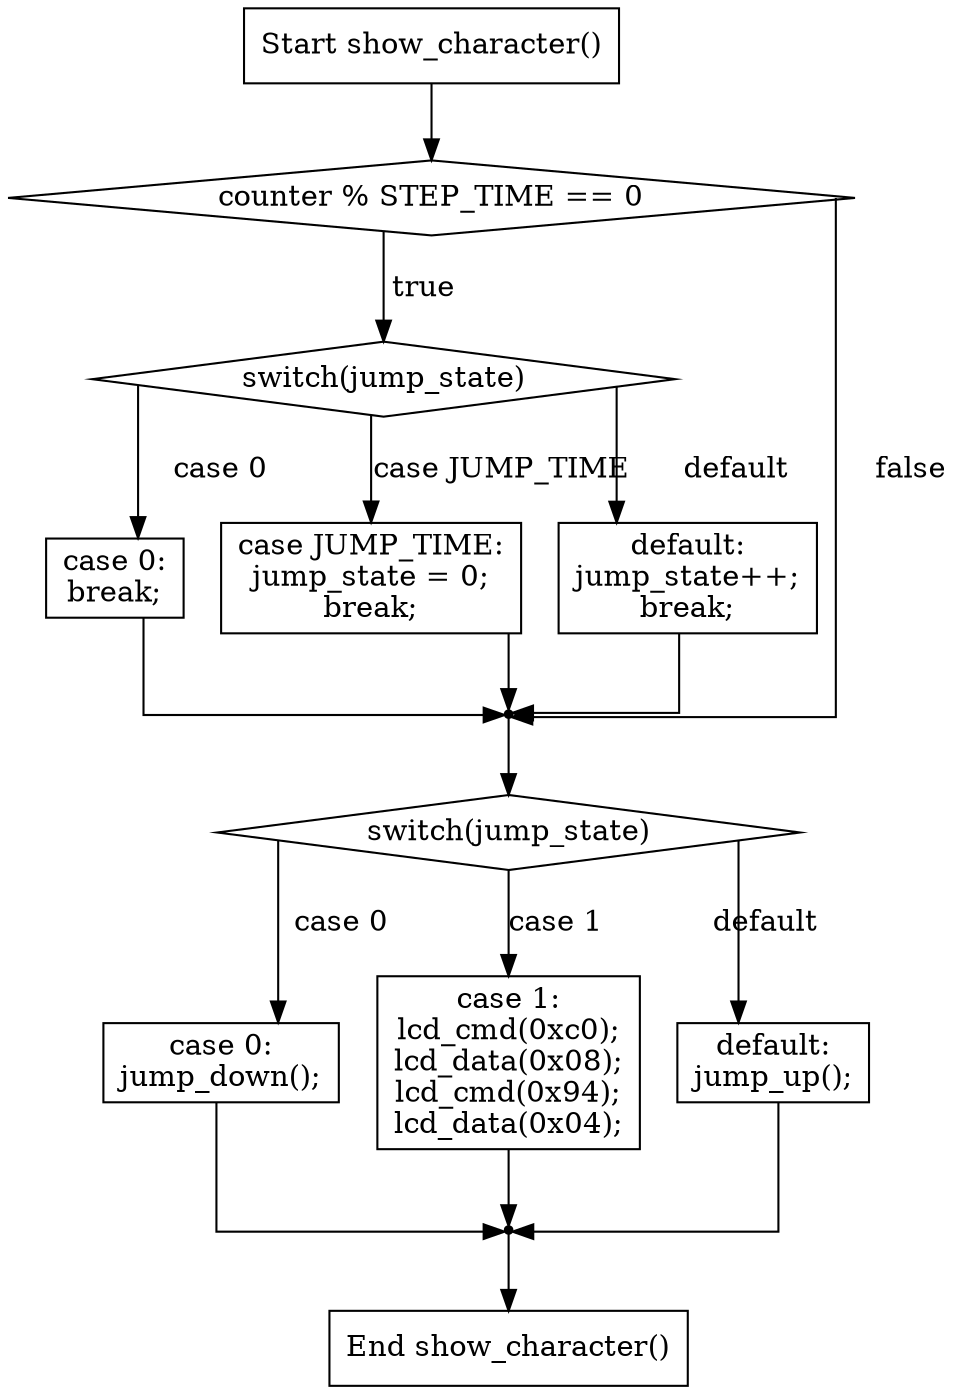 digraph show_character {
    splines=ortho
    start [shape=rect, label="Start show_character()"];
    if_counter [shape=diamond, label="counter % STEP_TIME == 0"];
    switch_jump_state_1 [shape=diamond, label="switch(jump_state)"];
    case0_1 [shape=rect, label="case 0:\nbreak;"];
    caseJUMP_TIME_1 [shape=rect, label="case JUMP_TIME:\njump_state = 0;\nbreak;"];
    default_case_1 [shape=rect, label="default:\njump_state++;\nbreak;"];
    merge1 [shape=point];
    switch_jump_state_2 [shape=diamond, label="switch(jump_state)"];
    case0_2 [shape=rect, label="case 0:\njump_down();"];
    case1_2 [shape=rect, label="case 1:\nlcd_cmd(0xc0);\nlcd_data(0x08);\nlcd_cmd(0x94);\nlcd_data(0x04);"];
    default_case_2 [shape=rect, label="default:\njump_up();"];
    merge2 [shape=point];
    end [shape=rect, label="End show_character()"];

    // エッジを定義
    start -> if_counter;
    if_counter -> switch_jump_state_1 [label="true"];
    if_counter:e -> merge1 [label= "false"];
    switch_jump_state_1 -> case0_1 [label="case 0"];
    switch_jump_state_1 -> caseJUMP_TIME_1 [label="case JUMP_TIME"];
    switch_jump_state_1 -> default_case_1 [label="default"];
    case0_1 -> merge1;
    caseJUMP_TIME_1 -> merge1;
    default_case_1 -> merge1;
    merge1 -> switch_jump_state_2;
    switch_jump_state_2 -> case0_2 [label="case 0"];
    switch_jump_state_2 -> case1_2 [label="case 1"];
    switch_jump_state_2 -> default_case_2 [label="default"];
    case0_2 -> merge2;
    case1_2 -> merge2;
    default_case_2 -> merge2;
    merge2 -> end;
}